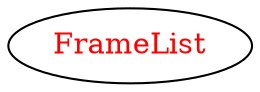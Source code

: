 digraph dependencyGraph {
 concentrate=true;
 ranksep="2.0";
 rankdir="LR"; 
 splines="ortho";
"FrameList" [fontcolor="red"];
}